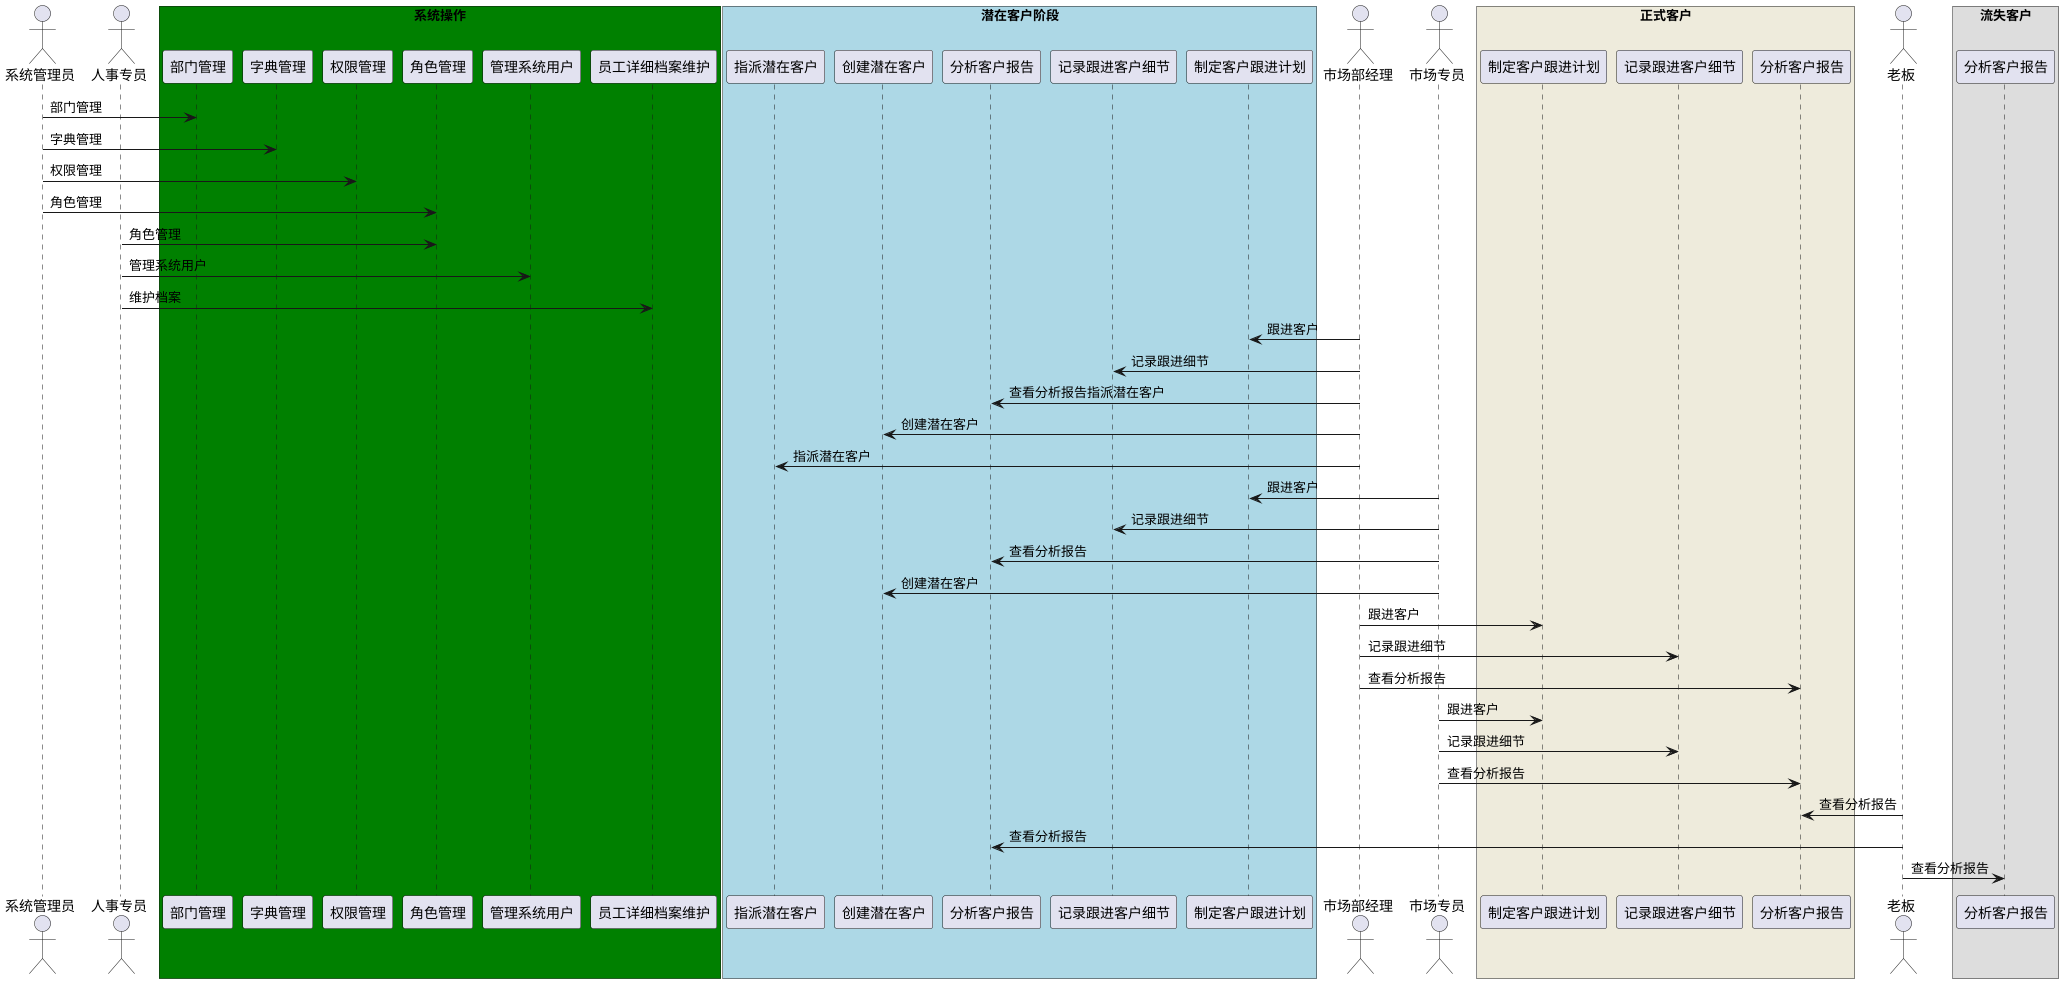 @startuml
'https://plantuml.com/sequence-diagram
actor 系统管理员 as Foo1
actor 人事专员 as Foo2
box "系统操作" #green
participant 部门管理 as FoolSys1
participant 字典管理 as FoolSys2
participant 权限管理 as FoolSys3
participant 角色管理 as FoolSys4
participant 管理系统用户 as FoolSys5
participant 员工详细档案维护 as FoolSys6
end box
Foo1 -> FoolSys1 : 部门管理
Foo1 -> FoolSys2 : 字典管理
Foo1 -> FoolSys3 : 权限管理
Foo1 -> FoolSys4 : 角色管理
Foo2 -> FoolSys4 : 角色管理
Foo2 -> FoolSys5 : 管理系统用户
Foo2 -> FoolSys6 : 维护档案

box "潜在客户阶段" #LightBlue
participant 指派潜在客户 as FoolSale2
participant 创建潜在客户 as FoolSale1
participant 分析客户报告 as FoolSale5
participant 记录跟进客户细节 as FoolSale4
participant 制定客户跟进计划 as FoolSale3
end box
actor 市场部经理 as Foo3
actor 市场专员 as Foo4
Foo3 -> FoolSale3 : 跟进客户
Foo3 -> FoolSale4 : 记录跟进细节
Foo3 -> FoolSale5 : 查看分析报告指派潜在客户
Foo3 -> FoolSale1 : 创建潜在客户
Foo3 -> FoolSale2 : 指派潜在客户
Foo4 -> FoolSale3 : 跟进客户
Foo4 -> FoolSale4 : 记录跟进细节
Foo4 -> FoolSale5 : 查看分析报告
Foo4 -> FoolSale1 : 创建潜在客户
box "正式客户" #EEEBDC
participant 制定客户跟进计划 as FoolProSale1
participant 记录跟进客户细节 as FoolProSale2
participant 分析客户报告 as FoolProSale3
end box

Foo3 -> FoolProSale1 : 跟进客户
Foo3 -> FoolProSale2 : 记录跟进细节
Foo3 -> FoolProSale3 : 查看分析报告
Foo4 -> FoolProSale1 : 跟进客户
Foo4 -> FoolProSale2 : 记录跟进细节
Foo4 -> FoolProSale3 : 查看分析报告

actor 老板 as Foo5
box "流失客户"
participant 分析客户报告 as FoolMissSale1
end box
Foo5 -> FoolProSale3 : 查看分析报告
Foo5 -> FoolSale5 : 查看分析报告
Foo5 -> FoolMissSale1 : 查看分析报告
@enduml